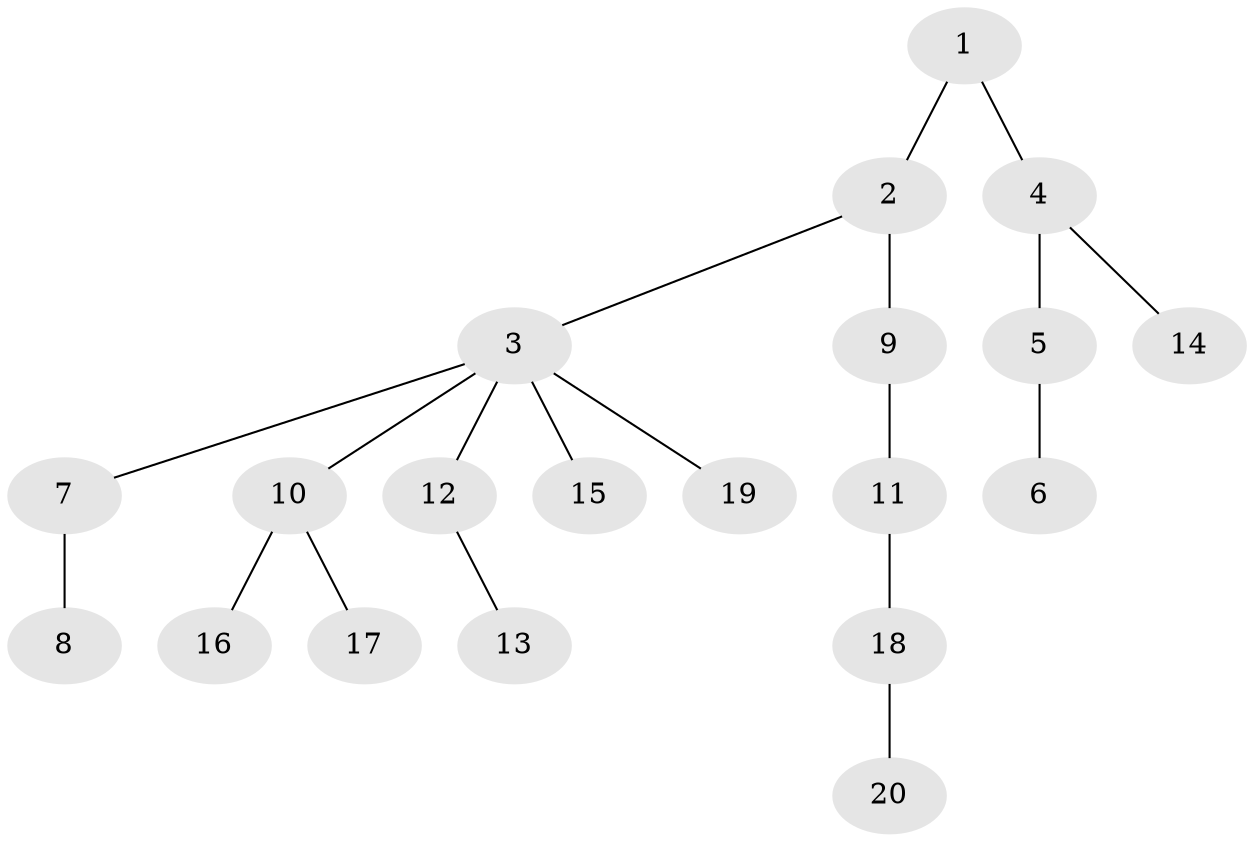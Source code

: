 // Generated by graph-tools (version 1.1) at 2025/46/02/15/25 05:46:28]
// undirected, 20 vertices, 19 edges
graph export_dot {
graph [start="1"]
  node [color=gray90,style=filled];
  1;
  2;
  3;
  4;
  5;
  6;
  7;
  8;
  9;
  10;
  11;
  12;
  13;
  14;
  15;
  16;
  17;
  18;
  19;
  20;
  1 -- 2;
  1 -- 4;
  2 -- 3;
  2 -- 9;
  3 -- 7;
  3 -- 10;
  3 -- 12;
  3 -- 15;
  3 -- 19;
  4 -- 5;
  4 -- 14;
  5 -- 6;
  7 -- 8;
  9 -- 11;
  10 -- 16;
  10 -- 17;
  11 -- 18;
  12 -- 13;
  18 -- 20;
}
